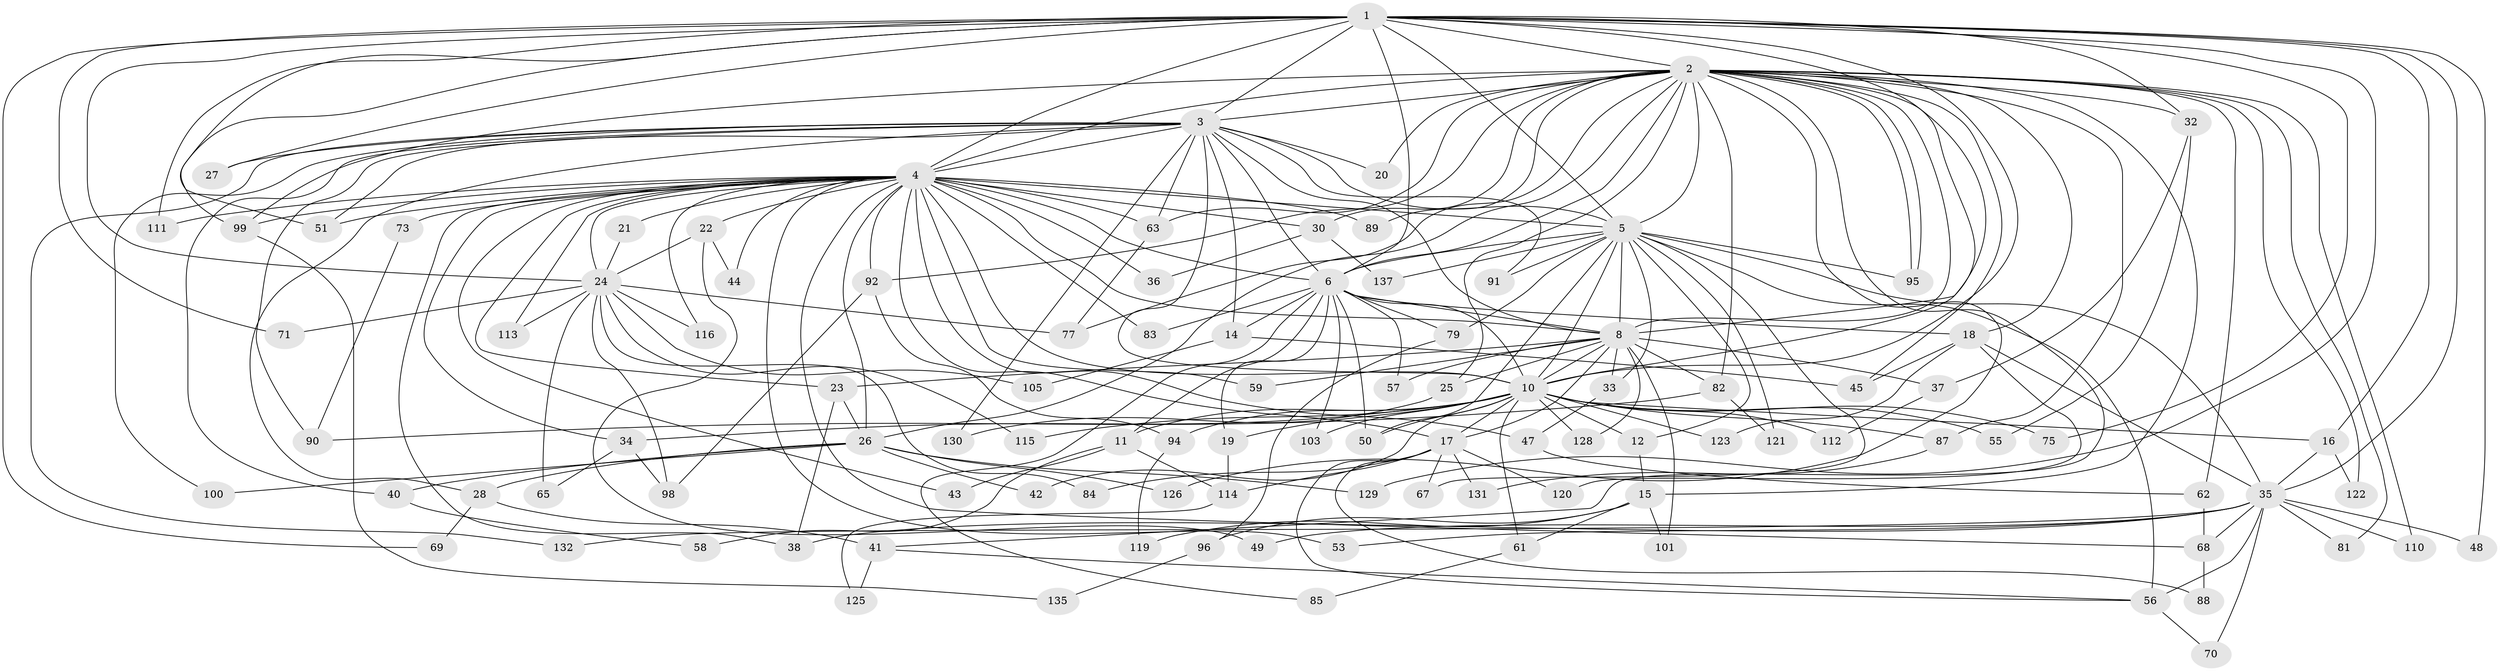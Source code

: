 // original degree distribution, {24: 0.014598540145985401, 34: 0.0072992700729927005, 12: 0.0072992700729927005, 21: 0.014598540145985401, 25: 0.0072992700729927005, 22: 0.0072992700729927005, 18: 0.0072992700729927005, 30: 0.0072992700729927005, 5: 0.029197080291970802, 3: 0.18248175182481752, 2: 0.5474452554744526, 4: 0.11678832116788321, 6: 0.021897810218978103, 8: 0.014598540145985401, 10: 0.0072992700729927005, 14: 0.0072992700729927005}
// Generated by graph-tools (version 1.1) at 2025/11/02/27/25 16:11:05]
// undirected, 104 vertices, 237 edges
graph export_dot {
graph [start="1"]
  node [color=gray90,style=filled];
  1 [super="+64"];
  2 [super="+72"];
  3 [super="+9"];
  4 [super="+7"];
  5 [super="+104"];
  6 [super="+52"];
  8 [super="+13"];
  10 [super="+80"];
  11 [super="+46"];
  12;
  14;
  15;
  16;
  17 [super="+31"];
  18 [super="+109"];
  19;
  20;
  21;
  22 [super="+108"];
  23 [super="+29"];
  24 [super="+60"];
  25;
  26 [super="+39"];
  27;
  28;
  30;
  32;
  33 [super="+93"];
  34;
  35 [super="+133"];
  36;
  37;
  38 [super="+107"];
  40;
  41 [super="+134"];
  42;
  43;
  44;
  45 [super="+54"];
  47 [super="+78"];
  48;
  49;
  50 [super="+66"];
  51 [super="+118"];
  53;
  55;
  56 [super="+86"];
  57;
  58;
  59;
  61;
  62;
  63 [super="+74"];
  65;
  67;
  68 [super="+76"];
  69;
  70;
  71;
  73;
  75;
  77 [super="+124"];
  79;
  81;
  82;
  83;
  84;
  85;
  87;
  88;
  89;
  90 [super="+127"];
  91;
  92 [super="+97"];
  94;
  95 [super="+102"];
  96;
  98 [super="+136"];
  99 [super="+106"];
  100;
  101;
  103;
  105;
  110;
  111;
  112;
  113;
  114 [super="+117"];
  115;
  116;
  119;
  120;
  121;
  122;
  123;
  125;
  126;
  128;
  129;
  130;
  131;
  132;
  135;
  137;
  1 -- 2;
  1 -- 3 [weight=2];
  1 -- 4 [weight=2];
  1 -- 5;
  1 -- 6;
  1 -- 8;
  1 -- 10 [weight=2];
  1 -- 16;
  1 -- 24 [weight=2];
  1 -- 27;
  1 -- 32;
  1 -- 48;
  1 -- 69;
  1 -- 71;
  1 -- 75;
  1 -- 111;
  1 -- 129;
  1 -- 35;
  1 -- 51;
  1 -- 99;
  2 -- 3 [weight=2];
  2 -- 4 [weight=2];
  2 -- 5;
  2 -- 6 [weight=2];
  2 -- 8;
  2 -- 10;
  2 -- 15;
  2 -- 18;
  2 -- 20;
  2 -- 25;
  2 -- 26 [weight=2];
  2 -- 30;
  2 -- 32;
  2 -- 41;
  2 -- 45;
  2 -- 62;
  2 -- 63;
  2 -- 77;
  2 -- 81;
  2 -- 82;
  2 -- 87;
  2 -- 89;
  2 -- 92;
  2 -- 95;
  2 -- 95;
  2 -- 99;
  2 -- 110;
  2 -- 122;
  2 -- 126;
  3 -- 4 [weight=4];
  3 -- 5 [weight=2];
  3 -- 6 [weight=2];
  3 -- 8 [weight=2];
  3 -- 10 [weight=2];
  3 -- 20;
  3 -- 91;
  3 -- 130;
  3 -- 100;
  3 -- 132;
  3 -- 40;
  3 -- 14;
  3 -- 51;
  3 -- 27;
  3 -- 28;
  3 -- 63;
  3 -- 90;
  4 -- 5 [weight=2];
  4 -- 6 [weight=2];
  4 -- 8 [weight=3];
  4 -- 10 [weight=2];
  4 -- 22 [weight=2];
  4 -- 23;
  4 -- 47 [weight=2];
  4 -- 53;
  4 -- 59;
  4 -- 63;
  4 -- 68;
  4 -- 73 [weight=2];
  4 -- 83;
  4 -- 89;
  4 -- 92;
  4 -- 99;
  4 -- 111;
  4 -- 113;
  4 -- 17;
  4 -- 21;
  4 -- 26;
  4 -- 30;
  4 -- 34;
  4 -- 36;
  4 -- 43;
  4 -- 44;
  4 -- 51;
  4 -- 116;
  4 -- 24;
  4 -- 38;
  5 -- 6;
  5 -- 8 [weight=2];
  5 -- 10;
  5 -- 12;
  5 -- 33;
  5 -- 35;
  5 -- 56;
  5 -- 67;
  5 -- 79;
  5 -- 91;
  5 -- 121;
  5 -- 137;
  5 -- 50;
  5 -- 95;
  6 -- 8;
  6 -- 10 [weight=2];
  6 -- 11;
  6 -- 14;
  6 -- 18;
  6 -- 19;
  6 -- 50;
  6 -- 57;
  6 -- 79;
  6 -- 83;
  6 -- 85;
  6 -- 103;
  8 -- 10;
  8 -- 23;
  8 -- 25;
  8 -- 33 [weight=2];
  8 -- 37;
  8 -- 57;
  8 -- 59;
  8 -- 82;
  8 -- 101;
  8 -- 128;
  8 -- 17;
  10 -- 11 [weight=2];
  10 -- 12;
  10 -- 16;
  10 -- 17;
  10 -- 19;
  10 -- 34;
  10 -- 42;
  10 -- 50;
  10 -- 55;
  10 -- 61;
  10 -- 75;
  10 -- 87;
  10 -- 94 [weight=2];
  10 -- 103;
  10 -- 112;
  10 -- 115;
  10 -- 123;
  10 -- 128;
  11 -- 43;
  11 -- 114;
  11 -- 58;
  12 -- 15;
  14 -- 45;
  14 -- 105;
  15 -- 61;
  15 -- 96;
  15 -- 101;
  15 -- 119;
  16 -- 35;
  16 -- 122;
  17 -- 88;
  17 -- 114;
  17 -- 67;
  17 -- 84;
  17 -- 131;
  17 -- 120;
  17 -- 56;
  18 -- 123;
  18 -- 120;
  18 -- 35;
  18 -- 45;
  19 -- 114;
  21 -- 24;
  22 -- 44;
  22 -- 49;
  22 -- 24;
  23 -- 38;
  23 -- 26;
  24 -- 65;
  24 -- 113;
  24 -- 115;
  24 -- 116;
  24 -- 77;
  24 -- 98;
  24 -- 71;
  24 -- 105;
  24 -- 84;
  25 -- 130;
  26 -- 28;
  26 -- 40;
  26 -- 42;
  26 -- 100;
  26 -- 126;
  26 -- 129;
  28 -- 41;
  28 -- 69;
  30 -- 36;
  30 -- 137;
  32 -- 37;
  32 -- 55;
  33 -- 47;
  34 -- 65;
  34 -- 98;
  35 -- 38;
  35 -- 48;
  35 -- 49;
  35 -- 53;
  35 -- 56;
  35 -- 70;
  35 -- 81;
  35 -- 110;
  35 -- 132;
  35 -- 68;
  37 -- 112;
  40 -- 58;
  41 -- 125;
  41 -- 56;
  47 -- 62;
  56 -- 70;
  61 -- 85;
  62 -- 68;
  63 -- 77;
  68 -- 88;
  73 -- 90;
  79 -- 96;
  82 -- 90;
  82 -- 121;
  87 -- 131;
  92 -- 98;
  92 -- 94;
  94 -- 119;
  96 -- 135;
  99 -- 135;
  114 -- 125;
}
